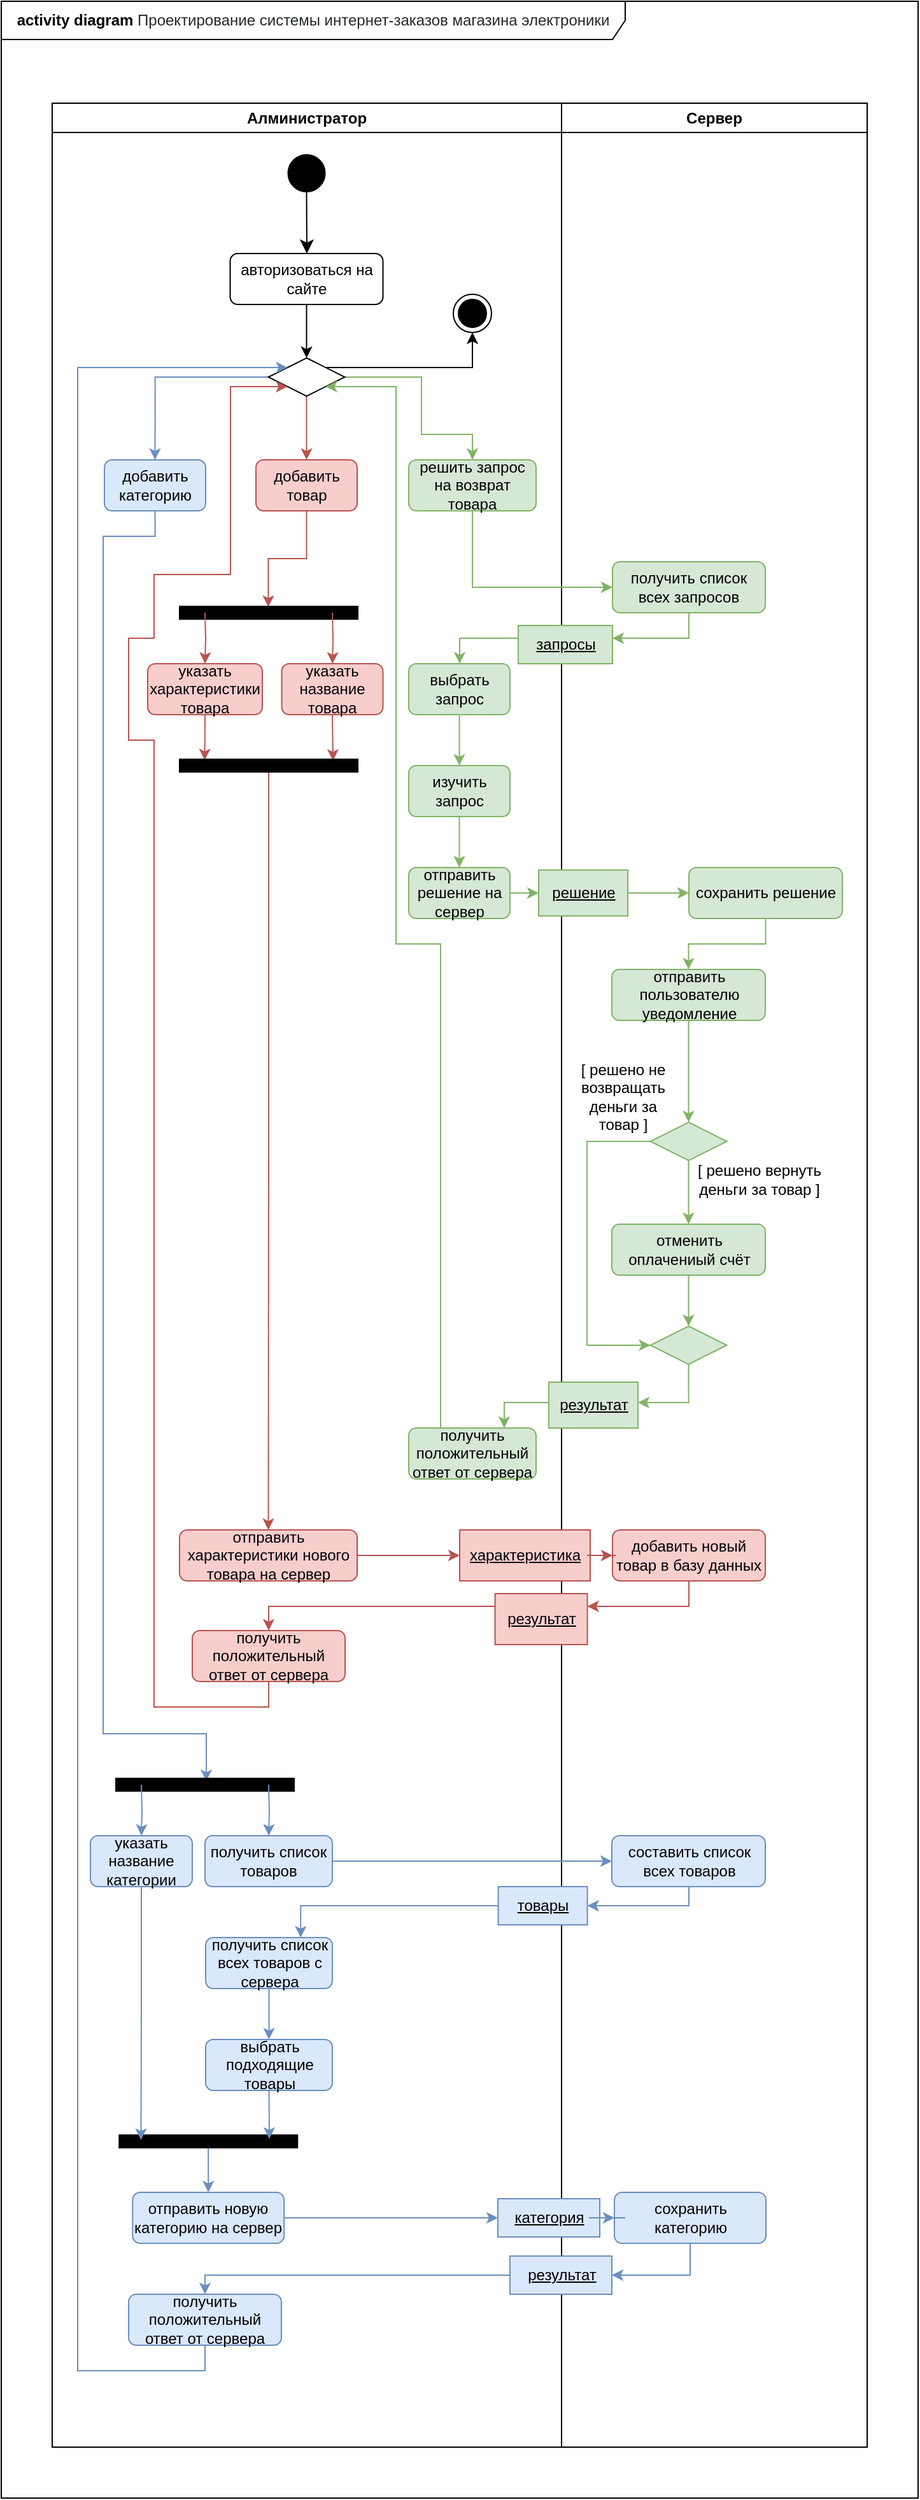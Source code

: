 <mxfile version="12.9.6" type="github">
  <diagram name="Page-1" id="e7e014a7-5840-1c2e-5031-d8a46d1fe8dd">
    <mxGraphModel dx="782" dy="722" grid="1" gridSize="10" guides="1" tooltips="1" connect="1" arrows="1" fold="1" page="1" pageScale="1" pageWidth="1169" pageHeight="826" background="#ffffff" math="0" shadow="0">
      <root>
        <mxCell id="0" />
        <mxCell id="1" parent="0" />
        <mxCell id="eBvQgobW3I-P15cPwnFs-168" value="&lt;b&gt;activity diagram&lt;/b&gt;&amp;nbsp;&lt;span style=&quot;color: rgb(36 , 41 , 46) ; font-family: , &amp;#34;consolas&amp;#34; , &amp;#34;liberation mono&amp;#34; , &amp;#34;menlo&amp;#34; , monospace ; white-space: pre ; background-color: rgb(255 , 255 , 255)&quot;&gt;Проектирование системы интернет-заказов магазина электроники&lt;/span&gt;" style="shape=umlFrame;whiteSpace=wrap;html=1;strokeColor=#000000;width=490;height=30;" vertex="1" parent="1">
          <mxGeometry x="40" y="40" width="720" height="1960" as="geometry" />
        </mxCell>
        <mxCell id="2" value="Алминистратор" style="swimlane;whiteSpace=wrap" parent="1" vertex="1">
          <mxGeometry x="80" y="120" width="400" height="1840" as="geometry" />
        </mxCell>
        <mxCell id="eBvQgobW3I-P15cPwnFs-46" value="" style="ellipse;shape=startState;fillColor=#000000;strokeColor=#000000;strokeWidth=8;" vertex="1" parent="2">
          <mxGeometry x="184.75" y="40" width="30" height="30" as="geometry" />
        </mxCell>
        <mxCell id="eBvQgobW3I-P15cPwnFs-47" value="" style="edgeStyle=elbowEdgeStyle;elbow=horizontal;verticalAlign=bottom;endArrow=classic;endSize=8;strokeColor=#000000;endFill=1;rounded=0;exitX=0.5;exitY=1;exitDx=0;exitDy=0;entryX=0.5;entryY=0;entryDx=0;entryDy=0;" edge="1" parent="2" source="eBvQgobW3I-P15cPwnFs-46" target="eBvQgobW3I-P15cPwnFs-48">
          <mxGeometry x="279.75" y="-72" as="geometry">
            <mxPoint x="294.75" y="-2" as="targetPoint" />
          </mxGeometry>
        </mxCell>
        <mxCell id="eBvQgobW3I-P15cPwnFs-48" value="авторизоваться на сайте" style="rounded=1;whiteSpace=wrap;html=1;fontFamily=Helvetica;fontSize=12;fontColor=#000000;align=center;strokeColor=#000000;fillColor=#ffffff;" vertex="1" parent="2">
          <mxGeometry x="139.75" y="118" width="120" height="40" as="geometry" />
        </mxCell>
        <mxCell id="eBvQgobW3I-P15cPwnFs-54" style="edgeStyle=orthogonalEdgeStyle;rounded=0;orthogonalLoop=1;jettySize=auto;html=1;exitX=0.5;exitY=1;exitDx=0;exitDy=0;entryX=0.5;entryY=0;entryDx=0;entryDy=0;fillColor=#f8cecc;strokeColor=#b85450;" edge="1" parent="2" source="eBvQgobW3I-P15cPwnFs-49" target="eBvQgobW3I-P15cPwnFs-51">
          <mxGeometry relative="1" as="geometry" />
        </mxCell>
        <mxCell id="eBvQgobW3I-P15cPwnFs-56" style="edgeStyle=orthogonalEdgeStyle;rounded=0;orthogonalLoop=1;jettySize=auto;html=1;exitX=1;exitY=0.5;exitDx=0;exitDy=0;entryX=0.5;entryY=0;entryDx=0;entryDy=0;fillColor=#d5e8d4;strokeColor=#82b366;" edge="1" parent="2" source="eBvQgobW3I-P15cPwnFs-49" target="eBvQgobW3I-P15cPwnFs-53">
          <mxGeometry relative="1" as="geometry">
            <Array as="points">
              <mxPoint x="290" y="215" />
              <mxPoint x="290" y="260" />
              <mxPoint x="330" y="260" />
            </Array>
          </mxGeometry>
        </mxCell>
        <mxCell id="eBvQgobW3I-P15cPwnFs-57" style="edgeStyle=orthogonalEdgeStyle;rounded=0;orthogonalLoop=1;jettySize=auto;html=1;exitX=0;exitY=0.5;exitDx=0;exitDy=0;entryX=0.5;entryY=0;entryDx=0;entryDy=0;fillColor=#dae8fc;strokeColor=#6c8ebf;" edge="1" parent="2" source="eBvQgobW3I-P15cPwnFs-49" target="eBvQgobW3I-P15cPwnFs-52">
          <mxGeometry relative="1" as="geometry" />
        </mxCell>
        <mxCell id="eBvQgobW3I-P15cPwnFs-49" value="" style="rhombus;whiteSpace=wrap;html=1;strokeColor=#000000;strokeWidth=1;fillColor=#FFFFFF;" vertex="1" parent="2">
          <mxGeometry x="169.75" y="200" width="60" height="30" as="geometry" />
        </mxCell>
        <mxCell id="eBvQgobW3I-P15cPwnFs-50" value="" style="edgeStyle=orthogonalEdgeStyle;rounded=0;orthogonalLoop=1;jettySize=auto;html=1;strokeColor=#000000;" edge="1" parent="2" source="eBvQgobW3I-P15cPwnFs-48" target="eBvQgobW3I-P15cPwnFs-49">
          <mxGeometry relative="1" as="geometry">
            <mxPoint x="319.75" y="158" as="sourcePoint" />
            <mxPoint x="319.75" y="200.0" as="targetPoint" />
          </mxGeometry>
        </mxCell>
        <mxCell id="eBvQgobW3I-P15cPwnFs-89" value="" style="edgeStyle=orthogonalEdgeStyle;rounded=0;orthogonalLoop=1;jettySize=auto;html=1;entryX=0.049;entryY=0.502;entryDx=0;entryDy=0;entryPerimeter=0;fillColor=#f8cecc;strokeColor=#b85450;" edge="1" parent="2" source="eBvQgobW3I-P15cPwnFs-51" target="eBvQgobW3I-P15cPwnFs-90">
          <mxGeometry relative="1" as="geometry">
            <mxPoint x="200" y="340" as="targetPoint" />
          </mxGeometry>
        </mxCell>
        <mxCell id="eBvQgobW3I-P15cPwnFs-51" value="добавить товар" style="rounded=1;whiteSpace=wrap;html=1;fontFamily=Helvetica;fontSize=12;align=center;strokeColor=#b85450;fillColor=#f8cecc;" vertex="1" parent="2">
          <mxGeometry x="160" y="280" width="79.5" height="40" as="geometry" />
        </mxCell>
        <mxCell id="eBvQgobW3I-P15cPwnFs-133" style="edgeStyle=orthogonalEdgeStyle;rounded=0;orthogonalLoop=1;jettySize=auto;html=1;exitX=0.5;exitY=1;exitDx=0;exitDy=0;entryX=0.217;entryY=0.493;entryDx=0;entryDy=0;entryPerimeter=0;fillColor=#dae8fc;strokeColor=#6c8ebf;" edge="1" parent="2" source="eBvQgobW3I-P15cPwnFs-52" target="eBvQgobW3I-P15cPwnFs-125">
          <mxGeometry relative="1" as="geometry">
            <Array as="points">
              <mxPoint x="81" y="340" />
              <mxPoint x="40" y="340" />
              <mxPoint x="40" y="1280" />
              <mxPoint x="121" y="1280" />
            </Array>
          </mxGeometry>
        </mxCell>
        <mxCell id="eBvQgobW3I-P15cPwnFs-52" value="добавить категорию" style="rounded=1;whiteSpace=wrap;html=1;fontFamily=Helvetica;fontSize=12;align=center;strokeColor=#6c8ebf;fillColor=#dae8fc;" vertex="1" parent="2">
          <mxGeometry x="41" y="280" width="79.5" height="40" as="geometry" />
        </mxCell>
        <mxCell id="eBvQgobW3I-P15cPwnFs-53" value="решить запрос на возврат товара" style="rounded=1;whiteSpace=wrap;html=1;fontFamily=Helvetica;fontSize=12;align=center;strokeColor=#82b366;fillColor=#d5e8d4;" vertex="1" parent="2">
          <mxGeometry x="280" y="280" width="100" height="40" as="geometry" />
        </mxCell>
        <mxCell id="eBvQgobW3I-P15cPwnFs-65" value="" style="edgeStyle=orthogonalEdgeStyle;rounded=0;orthogonalLoop=1;jettySize=auto;html=1;fillColor=#d5e8d4;strokeColor=#82b366;" edge="1" parent="2" source="eBvQgobW3I-P15cPwnFs-62" target="eBvQgobW3I-P15cPwnFs-64">
          <mxGeometry relative="1" as="geometry" />
        </mxCell>
        <mxCell id="eBvQgobW3I-P15cPwnFs-62" value="выбрать запрос" style="rounded=1;whiteSpace=wrap;html=1;fontFamily=Helvetica;fontSize=12;align=center;strokeColor=#82b366;fillColor=#d5e8d4;" vertex="1" parent="2">
          <mxGeometry x="280" y="440" width="79.5" height="40" as="geometry" />
        </mxCell>
        <mxCell id="eBvQgobW3I-P15cPwnFs-69" value="" style="edgeStyle=orthogonalEdgeStyle;rounded=0;orthogonalLoop=1;jettySize=auto;html=1;fillColor=#d5e8d4;strokeColor=#82b366;" edge="1" parent="2" source="eBvQgobW3I-P15cPwnFs-64" target="eBvQgobW3I-P15cPwnFs-68">
          <mxGeometry relative="1" as="geometry" />
        </mxCell>
        <mxCell id="eBvQgobW3I-P15cPwnFs-64" value="изучить запрос" style="rounded=1;whiteSpace=wrap;html=1;fontFamily=Helvetica;fontSize=12;align=center;strokeColor=#82b366;fillColor=#d5e8d4;" vertex="1" parent="2">
          <mxGeometry x="280" y="520" width="79.5" height="40" as="geometry" />
        </mxCell>
        <mxCell id="eBvQgobW3I-P15cPwnFs-68" value="отправить решение на сервер" style="rounded=1;whiteSpace=wrap;html=1;fontFamily=Helvetica;fontSize=12;align=center;strokeColor=#82b366;fillColor=#d5e8d4;" vertex="1" parent="2">
          <mxGeometry x="280" y="600" width="79.5" height="40" as="geometry" />
        </mxCell>
        <mxCell id="eBvQgobW3I-P15cPwnFs-87" style="edgeStyle=orthogonalEdgeStyle;rounded=0;orthogonalLoop=1;jettySize=auto;html=1;exitX=0.25;exitY=0;exitDx=0;exitDy=0;entryX=1;entryY=1;entryDx=0;entryDy=0;fillColor=#d5e8d4;strokeColor=#82b366;" edge="1" parent="2" source="eBvQgobW3I-P15cPwnFs-86" target="eBvQgobW3I-P15cPwnFs-49">
          <mxGeometry relative="1" as="geometry">
            <Array as="points">
              <mxPoint x="305" y="660" />
              <mxPoint x="270" y="660" />
              <mxPoint x="270" y="223" />
            </Array>
          </mxGeometry>
        </mxCell>
        <mxCell id="eBvQgobW3I-P15cPwnFs-86" value="получить положительный ответ от сервера" style="rounded=1;whiteSpace=wrap;html=1;fontFamily=Helvetica;fontSize=12;align=center;strokeColor=#82b366;fillColor=#d5e8d4;" vertex="1" parent="2">
          <mxGeometry x="280" y="1040" width="100" height="40" as="geometry" />
        </mxCell>
        <mxCell id="eBvQgobW3I-P15cPwnFs-90" value="" style="html=1;points=[];perimeter=orthogonalPerimeter;rotation=90;fillColor=#000000;" vertex="1" parent="2">
          <mxGeometry x="165" y="330" width="10" height="140" as="geometry" />
        </mxCell>
        <mxCell id="eBvQgobW3I-P15cPwnFs-91" value="" style="edgeStyle=orthogonalEdgeStyle;rounded=0;orthogonalLoop=1;jettySize=auto;html=1;fillColor=#f8cecc;strokeColor=#b85450;" edge="1" parent="2" target="eBvQgobW3I-P15cPwnFs-92">
          <mxGeometry relative="1" as="geometry">
            <mxPoint x="220" y="400" as="sourcePoint" />
          </mxGeometry>
        </mxCell>
        <mxCell id="eBvQgobW3I-P15cPwnFs-96" style="edgeStyle=orthogonalEdgeStyle;rounded=0;orthogonalLoop=1;jettySize=auto;html=1;exitX=0.5;exitY=1;exitDx=0;exitDy=0;entryX=0.12;entryY=0.139;entryDx=0;entryDy=0;entryPerimeter=0;fillColor=#f8cecc;strokeColor=#b85450;" edge="1" parent="2" source="eBvQgobW3I-P15cPwnFs-92" target="eBvQgobW3I-P15cPwnFs-95">
          <mxGeometry relative="1" as="geometry" />
        </mxCell>
        <mxCell id="eBvQgobW3I-P15cPwnFs-92" value="указать название товара" style="rounded=1;whiteSpace=wrap;html=1;fontFamily=Helvetica;fontSize=12;align=center;strokeColor=#b85450;fillColor=#f8cecc;" vertex="1" parent="2">
          <mxGeometry x="180.25" y="440" width="79.5" height="40" as="geometry" />
        </mxCell>
        <mxCell id="eBvQgobW3I-P15cPwnFs-93" value="" style="edgeStyle=orthogonalEdgeStyle;rounded=0;orthogonalLoop=1;jettySize=auto;html=1;fillColor=#f8cecc;strokeColor=#b85450;" edge="1" parent="2" target="eBvQgobW3I-P15cPwnFs-94">
          <mxGeometry relative="1" as="geometry">
            <mxPoint x="120" y="400" as="sourcePoint" />
          </mxGeometry>
        </mxCell>
        <mxCell id="eBvQgobW3I-P15cPwnFs-97" style="edgeStyle=orthogonalEdgeStyle;rounded=0;orthogonalLoop=1;jettySize=auto;html=1;exitX=0.5;exitY=1;exitDx=0;exitDy=0;entryX=0.08;entryY=0.859;entryDx=0;entryDy=0;entryPerimeter=0;fillColor=#f8cecc;strokeColor=#b85450;" edge="1" parent="2" source="eBvQgobW3I-P15cPwnFs-94" target="eBvQgobW3I-P15cPwnFs-95">
          <mxGeometry relative="1" as="geometry" />
        </mxCell>
        <mxCell id="eBvQgobW3I-P15cPwnFs-94" value="указать характеристики товара" style="rounded=1;whiteSpace=wrap;html=1;fontFamily=Helvetica;fontSize=12;align=center;strokeColor=#b85450;fillColor=#f8cecc;" vertex="1" parent="2">
          <mxGeometry x="75" y="440" width="90" height="40" as="geometry" />
        </mxCell>
        <mxCell id="eBvQgobW3I-P15cPwnFs-99" value="" style="edgeStyle=orthogonalEdgeStyle;rounded=0;orthogonalLoop=1;jettySize=auto;html=1;entryX=0.5;entryY=0;entryDx=0;entryDy=0;fillColor=#f8cecc;strokeColor=#b85450;" edge="1" parent="2" source="eBvQgobW3I-P15cPwnFs-95" target="eBvQgobW3I-P15cPwnFs-100">
          <mxGeometry relative="1" as="geometry">
            <mxPoint x="170" y="695" as="targetPoint" />
          </mxGeometry>
        </mxCell>
        <mxCell id="eBvQgobW3I-P15cPwnFs-95" value="" style="html=1;points=[];perimeter=orthogonalPerimeter;rotation=90;fillColor=#000000;" vertex="1" parent="2">
          <mxGeometry x="165" y="450" width="10" height="140" as="geometry" />
        </mxCell>
        <mxCell id="eBvQgobW3I-P15cPwnFs-100" value="отправить характеристики нового товара на сервер" style="rounded=1;whiteSpace=wrap;html=1;fontFamily=Helvetica;fontSize=12;align=center;strokeColor=#b85450;fillColor=#f8cecc;" vertex="1" parent="2">
          <mxGeometry x="100" y="1120" width="139.5" height="40" as="geometry" />
        </mxCell>
        <mxCell id="eBvQgobW3I-P15cPwnFs-108" style="edgeStyle=orthogonalEdgeStyle;rounded=0;orthogonalLoop=1;jettySize=auto;html=1;exitX=0.5;exitY=1;exitDx=0;exitDy=0;entryX=0;entryY=1;entryDx=0;entryDy=0;fillColor=#f8cecc;strokeColor=#b85450;" edge="1" parent="2" source="eBvQgobW3I-P15cPwnFs-103" target="eBvQgobW3I-P15cPwnFs-49">
          <mxGeometry relative="1" as="geometry">
            <Array as="points">
              <mxPoint x="170" y="1259" />
              <mxPoint x="80" y="1259" />
              <mxPoint x="80" y="500" />
              <mxPoint x="60" y="500" />
              <mxPoint x="60" y="420" />
              <mxPoint x="80" y="420" />
              <mxPoint x="80" y="370" />
              <mxPoint x="140" y="370" />
              <mxPoint x="140" y="222" />
            </Array>
          </mxGeometry>
        </mxCell>
        <mxCell id="eBvQgobW3I-P15cPwnFs-103" value="получить положительный ответ от сервера" style="rounded=1;whiteSpace=wrap;html=1;fontFamily=Helvetica;fontSize=12;align=center;strokeColor=#b85450;fillColor=#f8cecc;" vertex="1" parent="2">
          <mxGeometry x="110" y="1199" width="120" height="40" as="geometry" />
        </mxCell>
        <mxCell id="eBvQgobW3I-P15cPwnFs-107" value="" style="ellipse;html=1;shape=endState;fillColor=#000000;strokeColor=#000000;" vertex="1" parent="2">
          <mxGeometry x="315" y="150" width="30" height="30" as="geometry" />
        </mxCell>
        <mxCell id="eBvQgobW3I-P15cPwnFs-106" style="edgeStyle=orthogonalEdgeStyle;rounded=0;orthogonalLoop=1;jettySize=auto;html=1;exitX=1;exitY=0;exitDx=0;exitDy=0;entryX=0.5;entryY=1;entryDx=0;entryDy=0;" edge="1" parent="2" source="eBvQgobW3I-P15cPwnFs-49" target="eBvQgobW3I-P15cPwnFs-107">
          <mxGeometry relative="1" as="geometry">
            <mxPoint x="60" y="180" as="targetPoint" />
          </mxGeometry>
        </mxCell>
        <mxCell id="eBvQgobW3I-P15cPwnFs-125" value="" style="html=1;points=[];perimeter=orthogonalPerimeter;rotation=90;fillColor=#000000;" vertex="1" parent="2">
          <mxGeometry x="115" y="1250" width="10" height="140" as="geometry" />
        </mxCell>
        <mxCell id="eBvQgobW3I-P15cPwnFs-126" value="" style="edgeStyle=orthogonalEdgeStyle;rounded=0;orthogonalLoop=1;jettySize=auto;html=1;fillColor=#dae8fc;strokeColor=#6c8ebf;" edge="1" parent="2" target="eBvQgobW3I-P15cPwnFs-128">
          <mxGeometry relative="1" as="geometry">
            <mxPoint x="170" y="1320" as="sourcePoint" />
          </mxGeometry>
        </mxCell>
        <mxCell id="eBvQgobW3I-P15cPwnFs-128" value="получить список товаров" style="rounded=1;whiteSpace=wrap;html=1;fontFamily=Helvetica;fontSize=12;align=center;strokeColor=#6c8ebf;fillColor=#dae8fc;" vertex="1" parent="2">
          <mxGeometry x="120" y="1360" width="100" height="40" as="geometry" />
        </mxCell>
        <mxCell id="eBvQgobW3I-P15cPwnFs-129" value="" style="edgeStyle=orthogonalEdgeStyle;rounded=0;orthogonalLoop=1;jettySize=auto;html=1;fillColor=#dae8fc;strokeColor=#6c8ebf;" edge="1" parent="2" target="eBvQgobW3I-P15cPwnFs-131">
          <mxGeometry relative="1" as="geometry">
            <mxPoint x="70" y="1320" as="sourcePoint" />
          </mxGeometry>
        </mxCell>
        <mxCell id="eBvQgobW3I-P15cPwnFs-131" value="указать название категории" style="rounded=1;whiteSpace=wrap;html=1;fontFamily=Helvetica;fontSize=12;align=center;strokeColor=#6c8ebf;fillColor=#dae8fc;" vertex="1" parent="2">
          <mxGeometry x="30" y="1360" width="80" height="40" as="geometry" />
        </mxCell>
        <mxCell id="eBvQgobW3I-P15cPwnFs-135" value="" style="edgeStyle=orthogonalEdgeStyle;rounded=0;orthogonalLoop=1;jettySize=auto;html=1;entryX=0;entryY=0;entryDx=0;entryDy=0;exitX=0.5;exitY=1;exitDx=0;exitDy=0;fillColor=#dae8fc;strokeColor=#6c8ebf;" edge="1" parent="2" source="eBvQgobW3I-P15cPwnFs-141" target="eBvQgobW3I-P15cPwnFs-49">
          <mxGeometry relative="1" as="geometry">
            <mxPoint x="40" y="1530" as="sourcePoint" />
            <mxPoint x="122.62" y="1655" as="targetPoint" />
            <Array as="points">
              <mxPoint x="120" y="1780" />
              <mxPoint x="20" y="1780" />
              <mxPoint x="20" y="208" />
            </Array>
          </mxGeometry>
        </mxCell>
        <mxCell id="eBvQgobW3I-P15cPwnFs-137" value="" style="edgeStyle=orthogonalEdgeStyle;rounded=0;orthogonalLoop=1;jettySize=auto;html=1;entryX=0.5;entryY=0;entryDx=0;entryDy=0;fillColor=#dae8fc;strokeColor=#6c8ebf;" edge="1" parent="2" source="eBvQgobW3I-P15cPwnFs-132" target="eBvQgobW3I-P15cPwnFs-138">
          <mxGeometry relative="1" as="geometry">
            <mxPoint x="122.62" y="1815" as="targetPoint" />
          </mxGeometry>
        </mxCell>
        <mxCell id="eBvQgobW3I-P15cPwnFs-132" value="" style="html=1;points=[];perimeter=orthogonalPerimeter;rotation=90;fillColor=#000000;" vertex="1" parent="2">
          <mxGeometry x="117.62" y="1530" width="10" height="140" as="geometry" />
        </mxCell>
        <mxCell id="eBvQgobW3I-P15cPwnFs-130" style="edgeStyle=orthogonalEdgeStyle;rounded=0;orthogonalLoop=1;jettySize=auto;html=1;exitX=0.5;exitY=1;exitDx=0;exitDy=0;entryX=0.383;entryY=0.878;entryDx=0;entryDy=0;entryPerimeter=0;fillColor=#dae8fc;strokeColor=#6c8ebf;" edge="1" parent="2" source="eBvQgobW3I-P15cPwnFs-131" target="eBvQgobW3I-P15cPwnFs-132">
          <mxGeometry relative="1" as="geometry" />
        </mxCell>
        <mxCell id="eBvQgobW3I-P15cPwnFs-138" value="отправить новую категорию на сервер" style="rounded=1;whiteSpace=wrap;html=1;fontFamily=Helvetica;fontSize=12;align=center;strokeColor=#6c8ebf;fillColor=#dae8fc;" vertex="1" parent="2">
          <mxGeometry x="63.12" y="1640" width="119" height="40" as="geometry" />
        </mxCell>
        <mxCell id="eBvQgobW3I-P15cPwnFs-141" value="получить положительный ответ от сервера" style="rounded=1;whiteSpace=wrap;html=1;fontFamily=Helvetica;fontSize=12;align=center;strokeColor=#6c8ebf;fillColor=#dae8fc;" vertex="1" parent="2">
          <mxGeometry x="60" y="1720" width="120" height="40" as="geometry" />
        </mxCell>
        <mxCell id="eBvQgobW3I-P15cPwnFs-151" value="" style="edgeStyle=orthogonalEdgeStyle;rounded=0;orthogonalLoop=1;jettySize=auto;html=1;fillColor=#dae8fc;strokeColor=#6c8ebf;" edge="1" parent="2" source="eBvQgobW3I-P15cPwnFs-148" target="eBvQgobW3I-P15cPwnFs-150">
          <mxGeometry relative="1" as="geometry" />
        </mxCell>
        <mxCell id="eBvQgobW3I-P15cPwnFs-148" value="получить список всех товаров с сервера" style="rounded=1;whiteSpace=wrap;html=1;fontFamily=Helvetica;fontSize=12;align=center;strokeColor=#6c8ebf;fillColor=#dae8fc;" vertex="1" parent="2">
          <mxGeometry x="120.5" y="1440" width="99.5" height="40" as="geometry" />
        </mxCell>
        <mxCell id="eBvQgobW3I-P15cPwnFs-152" style="edgeStyle=orthogonalEdgeStyle;rounded=0;orthogonalLoop=1;jettySize=auto;html=1;exitX=0.5;exitY=1;exitDx=0;exitDy=0;entryX=0.3;entryY=0.158;entryDx=0;entryDy=0;entryPerimeter=0;fillColor=#dae8fc;strokeColor=#6c8ebf;" edge="1" parent="2" source="eBvQgobW3I-P15cPwnFs-150" target="eBvQgobW3I-P15cPwnFs-132">
          <mxGeometry relative="1" as="geometry" />
        </mxCell>
        <mxCell id="eBvQgobW3I-P15cPwnFs-150" value="выбрать подходящие товары" style="rounded=1;whiteSpace=wrap;html=1;fontFamily=Helvetica;fontSize=12;align=center;strokeColor=#6c8ebf;fillColor=#dae8fc;" vertex="1" parent="2">
          <mxGeometry x="120.5" y="1520" width="99.5" height="40" as="geometry" />
        </mxCell>
        <mxCell id="3" value="Сервер" style="swimlane;whiteSpace=wrap" parent="1" vertex="1">
          <mxGeometry x="480" y="120" width="240" height="1840" as="geometry" />
        </mxCell>
        <mxCell id="eBvQgobW3I-P15cPwnFs-60" value="получить список всех запросов" style="rounded=1;whiteSpace=wrap;html=1;fontFamily=Helvetica;fontSize=12;align=center;strokeColor=#82b366;fillColor=#d5e8d4;" vertex="1" parent="3">
          <mxGeometry x="40" y="360" width="120" height="40" as="geometry" />
        </mxCell>
        <mxCell id="eBvQgobW3I-P15cPwnFs-73" value="" style="edgeStyle=orthogonalEdgeStyle;rounded=0;orthogonalLoop=1;jettySize=auto;html=1;fillColor=#d5e8d4;strokeColor=#82b366;" edge="1" parent="3" source="eBvQgobW3I-P15cPwnFs-70" target="eBvQgobW3I-P15cPwnFs-72">
          <mxGeometry relative="1" as="geometry" />
        </mxCell>
        <mxCell id="eBvQgobW3I-P15cPwnFs-70" value="сохранить решение" style="rounded=1;whiteSpace=wrap;html=1;fontFamily=Helvetica;fontSize=12;align=center;strokeColor=#82b366;fillColor=#d5e8d4;" vertex="1" parent="3">
          <mxGeometry x="100" y="600" width="120.5" height="40" as="geometry" />
        </mxCell>
        <mxCell id="eBvQgobW3I-P15cPwnFs-75" value="" style="edgeStyle=orthogonalEdgeStyle;rounded=0;orthogonalLoop=1;jettySize=auto;html=1;entryX=0.5;entryY=0;entryDx=0;entryDy=0;fillColor=#d5e8d4;strokeColor=#82b366;" edge="1" parent="3" source="eBvQgobW3I-P15cPwnFs-72" target="eBvQgobW3I-P15cPwnFs-76">
          <mxGeometry relative="1" as="geometry">
            <mxPoint x="99.75" y="800" as="targetPoint" />
          </mxGeometry>
        </mxCell>
        <mxCell id="eBvQgobW3I-P15cPwnFs-72" value="отправить пользователю уведомление" style="rounded=1;whiteSpace=wrap;html=1;fontFamily=Helvetica;fontSize=12;align=center;strokeColor=#82b366;fillColor=#d5e8d4;" vertex="1" parent="3">
          <mxGeometry x="39.5" y="680" width="120.5" height="40" as="geometry" />
        </mxCell>
        <mxCell id="eBvQgobW3I-P15cPwnFs-76" value="" style="rhombus;whiteSpace=wrap;html=1;strokeColor=#82b366;strokeWidth=1;fillColor=#d5e8d4;" vertex="1" parent="3">
          <mxGeometry x="69.75" y="800" width="60" height="30" as="geometry" />
        </mxCell>
        <mxCell id="eBvQgobW3I-P15cPwnFs-83" style="edgeStyle=orthogonalEdgeStyle;rounded=0;orthogonalLoop=1;jettySize=auto;html=1;exitX=0.5;exitY=1;exitDx=0;exitDy=0;entryX=0.5;entryY=0;entryDx=0;entryDy=0;fillColor=#d5e8d4;strokeColor=#82b366;" edge="1" parent="3" source="eBvQgobW3I-P15cPwnFs-78" target="eBvQgobW3I-P15cPwnFs-81">
          <mxGeometry relative="1" as="geometry" />
        </mxCell>
        <mxCell id="eBvQgobW3I-P15cPwnFs-78" value="отменить оплачениый счёт" style="rounded=1;whiteSpace=wrap;html=1;fontFamily=Helvetica;fontSize=12;align=center;strokeColor=#82b366;fillColor=#d5e8d4;" vertex="1" parent="3">
          <mxGeometry x="39.5" y="880" width="120.5" height="40" as="geometry" />
        </mxCell>
        <mxCell id="eBvQgobW3I-P15cPwnFs-77" style="edgeStyle=orthogonalEdgeStyle;rounded=0;orthogonalLoop=1;jettySize=auto;html=1;exitX=0.5;exitY=1;exitDx=0;exitDy=0;entryX=0.5;entryY=0;entryDx=0;entryDy=0;fillColor=#d5e8d4;strokeColor=#82b366;" edge="1" parent="3" source="eBvQgobW3I-P15cPwnFs-76" target="eBvQgobW3I-P15cPwnFs-78">
          <mxGeometry relative="1" as="geometry">
            <mxPoint x="100" y="860" as="targetPoint" />
          </mxGeometry>
        </mxCell>
        <mxCell id="eBvQgobW3I-P15cPwnFs-79" value="[ решено вернуть&lt;br&gt;деньги за товар ]" style="text;html=1;align=center;verticalAlign=middle;resizable=0;points=[];autosize=1;" vertex="1" parent="3">
          <mxGeometry x="100" y="830" width="110" height="30" as="geometry" />
        </mxCell>
        <mxCell id="eBvQgobW3I-P15cPwnFs-81" value="" style="rhombus;whiteSpace=wrap;html=1;strokeColor=#82b366;strokeWidth=1;fillColor=#d5e8d4;" vertex="1" parent="3">
          <mxGeometry x="69.75" y="960" width="60" height="30" as="geometry" />
        </mxCell>
        <mxCell id="eBvQgobW3I-P15cPwnFs-82" style="edgeStyle=orthogonalEdgeStyle;rounded=0;orthogonalLoop=1;jettySize=auto;html=1;exitX=0.5;exitY=1;exitDx=0;exitDy=0;fillColor=#d5e8d4;strokeColor=#82b366;" edge="1" parent="3" source="eBvQgobW3I-P15cPwnFs-81" target="eBvQgobW3I-P15cPwnFs-81">
          <mxGeometry relative="1" as="geometry" />
        </mxCell>
        <mxCell id="eBvQgobW3I-P15cPwnFs-80" style="edgeStyle=orthogonalEdgeStyle;rounded=0;orthogonalLoop=1;jettySize=auto;html=1;exitX=0;exitY=0.5;exitDx=0;exitDy=0;entryX=0;entryY=0.5;entryDx=0;entryDy=0;fillColor=#d5e8d4;strokeColor=#82b366;" edge="1" parent="3" source="eBvQgobW3I-P15cPwnFs-76" target="eBvQgobW3I-P15cPwnFs-81">
          <mxGeometry relative="1" as="geometry">
            <mxPoint x="30" y="960" as="targetPoint" />
            <Array as="points">
              <mxPoint x="20" y="815" />
              <mxPoint x="20" y="975" />
            </Array>
          </mxGeometry>
        </mxCell>
        <mxCell id="eBvQgobW3I-P15cPwnFs-84" value="[ решено не&lt;br&gt;возвращать&lt;br&gt;деньги за&lt;br&gt;товар ]" style="text;html=1;align=center;verticalAlign=middle;resizable=0;points=[];autosize=1;" vertex="1" parent="3">
          <mxGeometry x="8" y="750" width="80" height="60" as="geometry" />
        </mxCell>
        <mxCell id="eBvQgobW3I-P15cPwnFs-101" value="добавить новый товар в базу данных" style="rounded=1;whiteSpace=wrap;html=1;fontFamily=Helvetica;fontSize=12;align=center;strokeColor=#b85450;fillColor=#f8cecc;" vertex="1" parent="3">
          <mxGeometry x="40" y="1120" width="120" height="40" as="geometry" />
        </mxCell>
        <mxCell id="eBvQgobW3I-P15cPwnFs-139" value="сохранить категорию" style="rounded=1;whiteSpace=wrap;html=1;fontFamily=Helvetica;fontSize=12;align=center;strokeColor=#6c8ebf;fillColor=#dae8fc;" vertex="1" parent="3">
          <mxGeometry x="41.5" y="1640" width="119" height="40" as="geometry" />
        </mxCell>
        <mxCell id="eBvQgobW3I-P15cPwnFs-146" value="составить список всех товаров" style="rounded=1;whiteSpace=wrap;html=1;fontFamily=Helvetica;fontSize=12;align=center;strokeColor=#6c8ebf;fillColor=#dae8fc;" vertex="1" parent="3">
          <mxGeometry x="39.5" y="1360" width="120.5" height="40" as="geometry" />
        </mxCell>
        <mxCell id="eBvQgobW3I-P15cPwnFs-158" value="&lt;u&gt;запросы&lt;/u&gt;" style="html=1;fillColor=#d5e8d4;strokeColor=#82b366;" vertex="1" parent="3">
          <mxGeometry x="-34" y="410" width="74" height="30" as="geometry" />
        </mxCell>
        <mxCell id="eBvQgobW3I-P15cPwnFs-159" value="" style="edgeStyle=orthogonalEdgeStyle;rounded=0;orthogonalLoop=1;jettySize=auto;html=1;fillColor=#d5e8d4;strokeColor=#82b366;" edge="1" parent="3" source="eBvQgobW3I-P15cPwnFs-60" target="eBvQgobW3I-P15cPwnFs-158">
          <mxGeometry relative="1" as="geometry">
            <mxPoint x="100" y="400" as="sourcePoint" />
            <mxPoint x="-80" y="440" as="targetPoint" />
            <Array as="points">
              <mxPoint x="100" y="420" />
            </Array>
          </mxGeometry>
        </mxCell>
        <mxCell id="eBvQgobW3I-P15cPwnFs-160" value="&lt;u&gt;решение&lt;/u&gt;" style="html=1;fillColor=#d5e8d4;strokeColor=#82b366;" vertex="1" parent="3">
          <mxGeometry x="-18" y="602" width="70" height="36" as="geometry" />
        </mxCell>
        <mxCell id="eBvQgobW3I-P15cPwnFs-71" value="" style="edgeStyle=orthogonalEdgeStyle;rounded=0;orthogonalLoop=1;jettySize=auto;html=1;fillColor=#d5e8d4;strokeColor=#82b366;" edge="1" parent="3" source="eBvQgobW3I-P15cPwnFs-160" target="eBvQgobW3I-P15cPwnFs-70">
          <mxGeometry relative="1" as="geometry" />
        </mxCell>
        <mxCell id="eBvQgobW3I-P15cPwnFs-162" value="&lt;u&gt;характеристика&lt;/u&gt;" style="html=1;strokeColor=#b85450;fillColor=#f8cecc;" vertex="1" parent="3">
          <mxGeometry x="-80" y="1120" width="102.5" height="40" as="geometry" />
        </mxCell>
        <mxCell id="eBvQgobW3I-P15cPwnFs-102" value="" style="edgeStyle=orthogonalEdgeStyle;rounded=0;orthogonalLoop=1;jettySize=auto;html=1;fillColor=#f8cecc;strokeColor=#b85450;" edge="1" parent="3" source="eBvQgobW3I-P15cPwnFs-162" target="eBvQgobW3I-P15cPwnFs-101">
          <mxGeometry relative="1" as="geometry" />
        </mxCell>
        <mxCell id="eBvQgobW3I-P15cPwnFs-166" value="&lt;u&gt;категория&lt;/u&gt;" style="html=1;strokeColor=#6c8ebf;fillColor=#dae8fc;" vertex="1" parent="3">
          <mxGeometry x="-50" y="1645" width="80" height="30" as="geometry" />
        </mxCell>
        <mxCell id="eBvQgobW3I-P15cPwnFs-140" value="" style="edgeStyle=orthogonalEdgeStyle;rounded=0;orthogonalLoop=1;jettySize=auto;html=1;fillColor=#dae8fc;strokeColor=#6c8ebf;" edge="1" parent="3" source="eBvQgobW3I-P15cPwnFs-166" target="eBvQgobW3I-P15cPwnFs-139">
          <mxGeometry relative="1" as="geometry" />
        </mxCell>
        <mxCell id="eBvQgobW3I-P15cPwnFs-61" value="" style="edgeStyle=orthogonalEdgeStyle;rounded=0;orthogonalLoop=1;jettySize=auto;html=1;fillColor=#d5e8d4;strokeColor=#82b366;exitX=0.5;exitY=1;exitDx=0;exitDy=0;entryX=0;entryY=0.5;entryDx=0;entryDy=0;" edge="1" parent="1" source="eBvQgobW3I-P15cPwnFs-53" target="eBvQgobW3I-P15cPwnFs-60">
          <mxGeometry relative="1" as="geometry">
            <mxPoint x="439.5" y="500" as="sourcePoint" />
          </mxGeometry>
        </mxCell>
        <mxCell id="eBvQgobW3I-P15cPwnFs-63" value="" style="edgeStyle=orthogonalEdgeStyle;rounded=0;orthogonalLoop=1;jettySize=auto;html=1;fillColor=#d5e8d4;strokeColor=#82b366;" edge="1" parent="1" source="eBvQgobW3I-P15cPwnFs-158" target="eBvQgobW3I-P15cPwnFs-62">
          <mxGeometry relative="1" as="geometry">
            <Array as="points">
              <mxPoint x="400" y="540" />
            </Array>
          </mxGeometry>
        </mxCell>
        <mxCell id="eBvQgobW3I-P15cPwnFs-85" style="edgeStyle=orthogonalEdgeStyle;rounded=0;orthogonalLoop=1;jettySize=auto;html=1;exitX=0.5;exitY=1;exitDx=0;exitDy=0;entryX=0.75;entryY=0;entryDx=0;entryDy=0;fillColor=#d5e8d4;strokeColor=#82b366;" edge="1" parent="1" source="eBvQgobW3I-P15cPwnFs-173" target="eBvQgobW3I-P15cPwnFs-86">
          <mxGeometry relative="1" as="geometry">
            <mxPoint x="380" y="1160" as="targetPoint" />
            <Array as="points">
              <mxPoint x="435" y="1140" />
            </Array>
          </mxGeometry>
        </mxCell>
        <mxCell id="eBvQgobW3I-P15cPwnFs-104" value="" style="edgeStyle=orthogonalEdgeStyle;rounded=0;orthogonalLoop=1;jettySize=auto;html=1;fillColor=#f8cecc;strokeColor=#b85450;" edge="1" parent="1" source="eBvQgobW3I-P15cPwnFs-169" target="eBvQgobW3I-P15cPwnFs-103">
          <mxGeometry relative="1" as="geometry">
            <Array as="points">
              <mxPoint x="250" y="1300" />
            </Array>
          </mxGeometry>
        </mxCell>
        <mxCell id="eBvQgobW3I-P15cPwnFs-142" style="edgeStyle=orthogonalEdgeStyle;rounded=0;orthogonalLoop=1;jettySize=auto;html=1;exitX=0;exitY=0.5;exitDx=0;exitDy=0;entryX=0.5;entryY=0;entryDx=0;entryDy=0;fillColor=#dae8fc;strokeColor=#6c8ebf;" edge="1" parent="1" source="eBvQgobW3I-P15cPwnFs-171" target="eBvQgobW3I-P15cPwnFs-141">
          <mxGeometry relative="1" as="geometry">
            <Array as="points">
              <mxPoint x="200" y="1825" />
            </Array>
          </mxGeometry>
        </mxCell>
        <mxCell id="eBvQgobW3I-P15cPwnFs-147" value="" style="edgeStyle=orthogonalEdgeStyle;rounded=0;orthogonalLoop=1;jettySize=auto;html=1;fillColor=#dae8fc;strokeColor=#6c8ebf;" edge="1" parent="1" source="eBvQgobW3I-P15cPwnFs-128" target="eBvQgobW3I-P15cPwnFs-146">
          <mxGeometry relative="1" as="geometry" />
        </mxCell>
        <mxCell id="eBvQgobW3I-P15cPwnFs-161" value="" style="edgeStyle=orthogonalEdgeStyle;rounded=0;orthogonalLoop=1;jettySize=auto;html=1;fillColor=#d5e8d4;strokeColor=#82b366;entryX=0;entryY=0.5;entryDx=0;entryDy=0;" edge="1" parent="1" source="eBvQgobW3I-P15cPwnFs-68" target="eBvQgobW3I-P15cPwnFs-160">
          <mxGeometry relative="1" as="geometry">
            <mxPoint x="439.5" y="740" as="sourcePoint" />
            <mxPoint x="520" y="740" as="targetPoint" />
            <Array as="points">
              <mxPoint x="444" y="740" />
            </Array>
          </mxGeometry>
        </mxCell>
        <mxCell id="eBvQgobW3I-P15cPwnFs-163" value="" style="edgeStyle=orthogonalEdgeStyle;rounded=0;orthogonalLoop=1;jettySize=auto;html=1;fillColor=#f8cecc;strokeColor=#b85450;exitX=1;exitY=0.5;exitDx=0;exitDy=0;" edge="1" parent="1" source="eBvQgobW3I-P15cPwnFs-100" target="eBvQgobW3I-P15cPwnFs-162">
          <mxGeometry relative="1" as="geometry">
            <mxPoint x="350" y="1260" as="sourcePoint" />
            <mxPoint x="550.5" y="1260" as="targetPoint" />
          </mxGeometry>
        </mxCell>
        <mxCell id="eBvQgobW3I-P15cPwnFs-164" value="&lt;u&gt;товары&lt;/u&gt;" style="html=1;strokeColor=#6c8ebf;fillColor=#dae8fc;" vertex="1" parent="1">
          <mxGeometry x="430.28" y="1520" width="70" height="30" as="geometry" />
        </mxCell>
        <mxCell id="eBvQgobW3I-P15cPwnFs-165" value="" style="edgeStyle=orthogonalEdgeStyle;rounded=0;orthogonalLoop=1;jettySize=auto;html=1;fillColor=#dae8fc;strokeColor=#6c8ebf;entryX=1;entryY=0.5;entryDx=0;entryDy=0;" edge="1" parent="1" target="eBvQgobW3I-P15cPwnFs-164">
          <mxGeometry relative="1" as="geometry">
            <mxPoint x="580.004" y="1520" as="sourcePoint" />
            <mxPoint x="250.28" y="1560" as="targetPoint" />
            <Array as="points">
              <mxPoint x="580" y="1535" />
            </Array>
          </mxGeometry>
        </mxCell>
        <mxCell id="eBvQgobW3I-P15cPwnFs-149" value="" style="edgeStyle=orthogonalEdgeStyle;rounded=0;orthogonalLoop=1;jettySize=auto;html=1;fillColor=#dae8fc;strokeColor=#6c8ebf;exitX=0;exitY=0.5;exitDx=0;exitDy=0;entryX=0.75;entryY=0;entryDx=0;entryDy=0;" edge="1" parent="1" source="eBvQgobW3I-P15cPwnFs-164" target="eBvQgobW3I-P15cPwnFs-148">
          <mxGeometry relative="1" as="geometry">
            <mxPoint x="287" y="1555" as="targetPoint" />
            <Array as="points">
              <mxPoint x="275" y="1535" />
            </Array>
          </mxGeometry>
        </mxCell>
        <mxCell id="eBvQgobW3I-P15cPwnFs-167" value="" style="edgeStyle=orthogonalEdgeStyle;rounded=0;orthogonalLoop=1;jettySize=auto;html=1;fillColor=#dae8fc;strokeColor=#6c8ebf;" edge="1" parent="1" source="eBvQgobW3I-P15cPwnFs-138" target="eBvQgobW3I-P15cPwnFs-166">
          <mxGeometry relative="1" as="geometry">
            <mxPoint x="262.12" y="1780" as="sourcePoint" />
            <mxPoint x="521.5" y="1780" as="targetPoint" />
          </mxGeometry>
        </mxCell>
        <mxCell id="eBvQgobW3I-P15cPwnFs-169" value="&lt;u&gt;результат&lt;/u&gt;" style="html=1;strokeColor=#b85450;fillColor=#f8cecc;" vertex="1" parent="1">
          <mxGeometry x="427.78" y="1290" width="72.5" height="40" as="geometry" />
        </mxCell>
        <mxCell id="eBvQgobW3I-P15cPwnFs-170" value="" style="edgeStyle=orthogonalEdgeStyle;rounded=0;orthogonalLoop=1;jettySize=auto;html=1;fillColor=#f8cecc;strokeColor=#b85450;" edge="1" parent="1" source="eBvQgobW3I-P15cPwnFs-101" target="eBvQgobW3I-P15cPwnFs-169">
          <mxGeometry relative="1" as="geometry">
            <mxPoint x="580" y="1280" as="sourcePoint" />
            <mxPoint x="250" y="1319" as="targetPoint" />
            <Array as="points">
              <mxPoint x="580" y="1300" />
            </Array>
          </mxGeometry>
        </mxCell>
        <mxCell id="eBvQgobW3I-P15cPwnFs-171" value="&lt;u&gt;результат&lt;/u&gt;" style="html=1;strokeColor=#6c8ebf;fillColor=#dae8fc;" vertex="1" parent="1">
          <mxGeometry x="439.5" y="1810" width="80" height="30" as="geometry" />
        </mxCell>
        <mxCell id="eBvQgobW3I-P15cPwnFs-172" style="edgeStyle=orthogonalEdgeStyle;rounded=0;orthogonalLoop=1;jettySize=auto;html=1;exitX=0.5;exitY=1;exitDx=0;exitDy=0;entryX=1;entryY=0.5;entryDx=0;entryDy=0;fillColor=#dae8fc;strokeColor=#6c8ebf;" edge="1" parent="1" source="eBvQgobW3I-P15cPwnFs-139" target="eBvQgobW3I-P15cPwnFs-171">
          <mxGeometry relative="1" as="geometry">
            <mxPoint x="581" y="1800" as="sourcePoint" />
            <mxPoint x="200" y="1840" as="targetPoint" />
          </mxGeometry>
        </mxCell>
        <mxCell id="eBvQgobW3I-P15cPwnFs-173" value="&lt;u&gt;результат&lt;/u&gt;" style="html=1;fillColor=#d5e8d4;strokeColor=#82b366;" vertex="1" parent="1">
          <mxGeometry x="470" y="1124" width="70" height="36" as="geometry" />
        </mxCell>
        <mxCell id="eBvQgobW3I-P15cPwnFs-174" style="edgeStyle=orthogonalEdgeStyle;rounded=0;orthogonalLoop=1;jettySize=auto;html=1;exitX=0.5;exitY=1;exitDx=0;exitDy=0;fillColor=#d5e8d4;strokeColor=#82b366;" edge="1" parent="1" source="eBvQgobW3I-P15cPwnFs-81">
          <mxGeometry relative="1" as="geometry">
            <mxPoint x="540" y="1140" as="targetPoint" />
            <mxPoint x="579.75" y="1110" as="sourcePoint" />
            <Array as="points">
              <mxPoint x="580" y="1140" />
            </Array>
          </mxGeometry>
        </mxCell>
      </root>
    </mxGraphModel>
  </diagram>
</mxfile>
